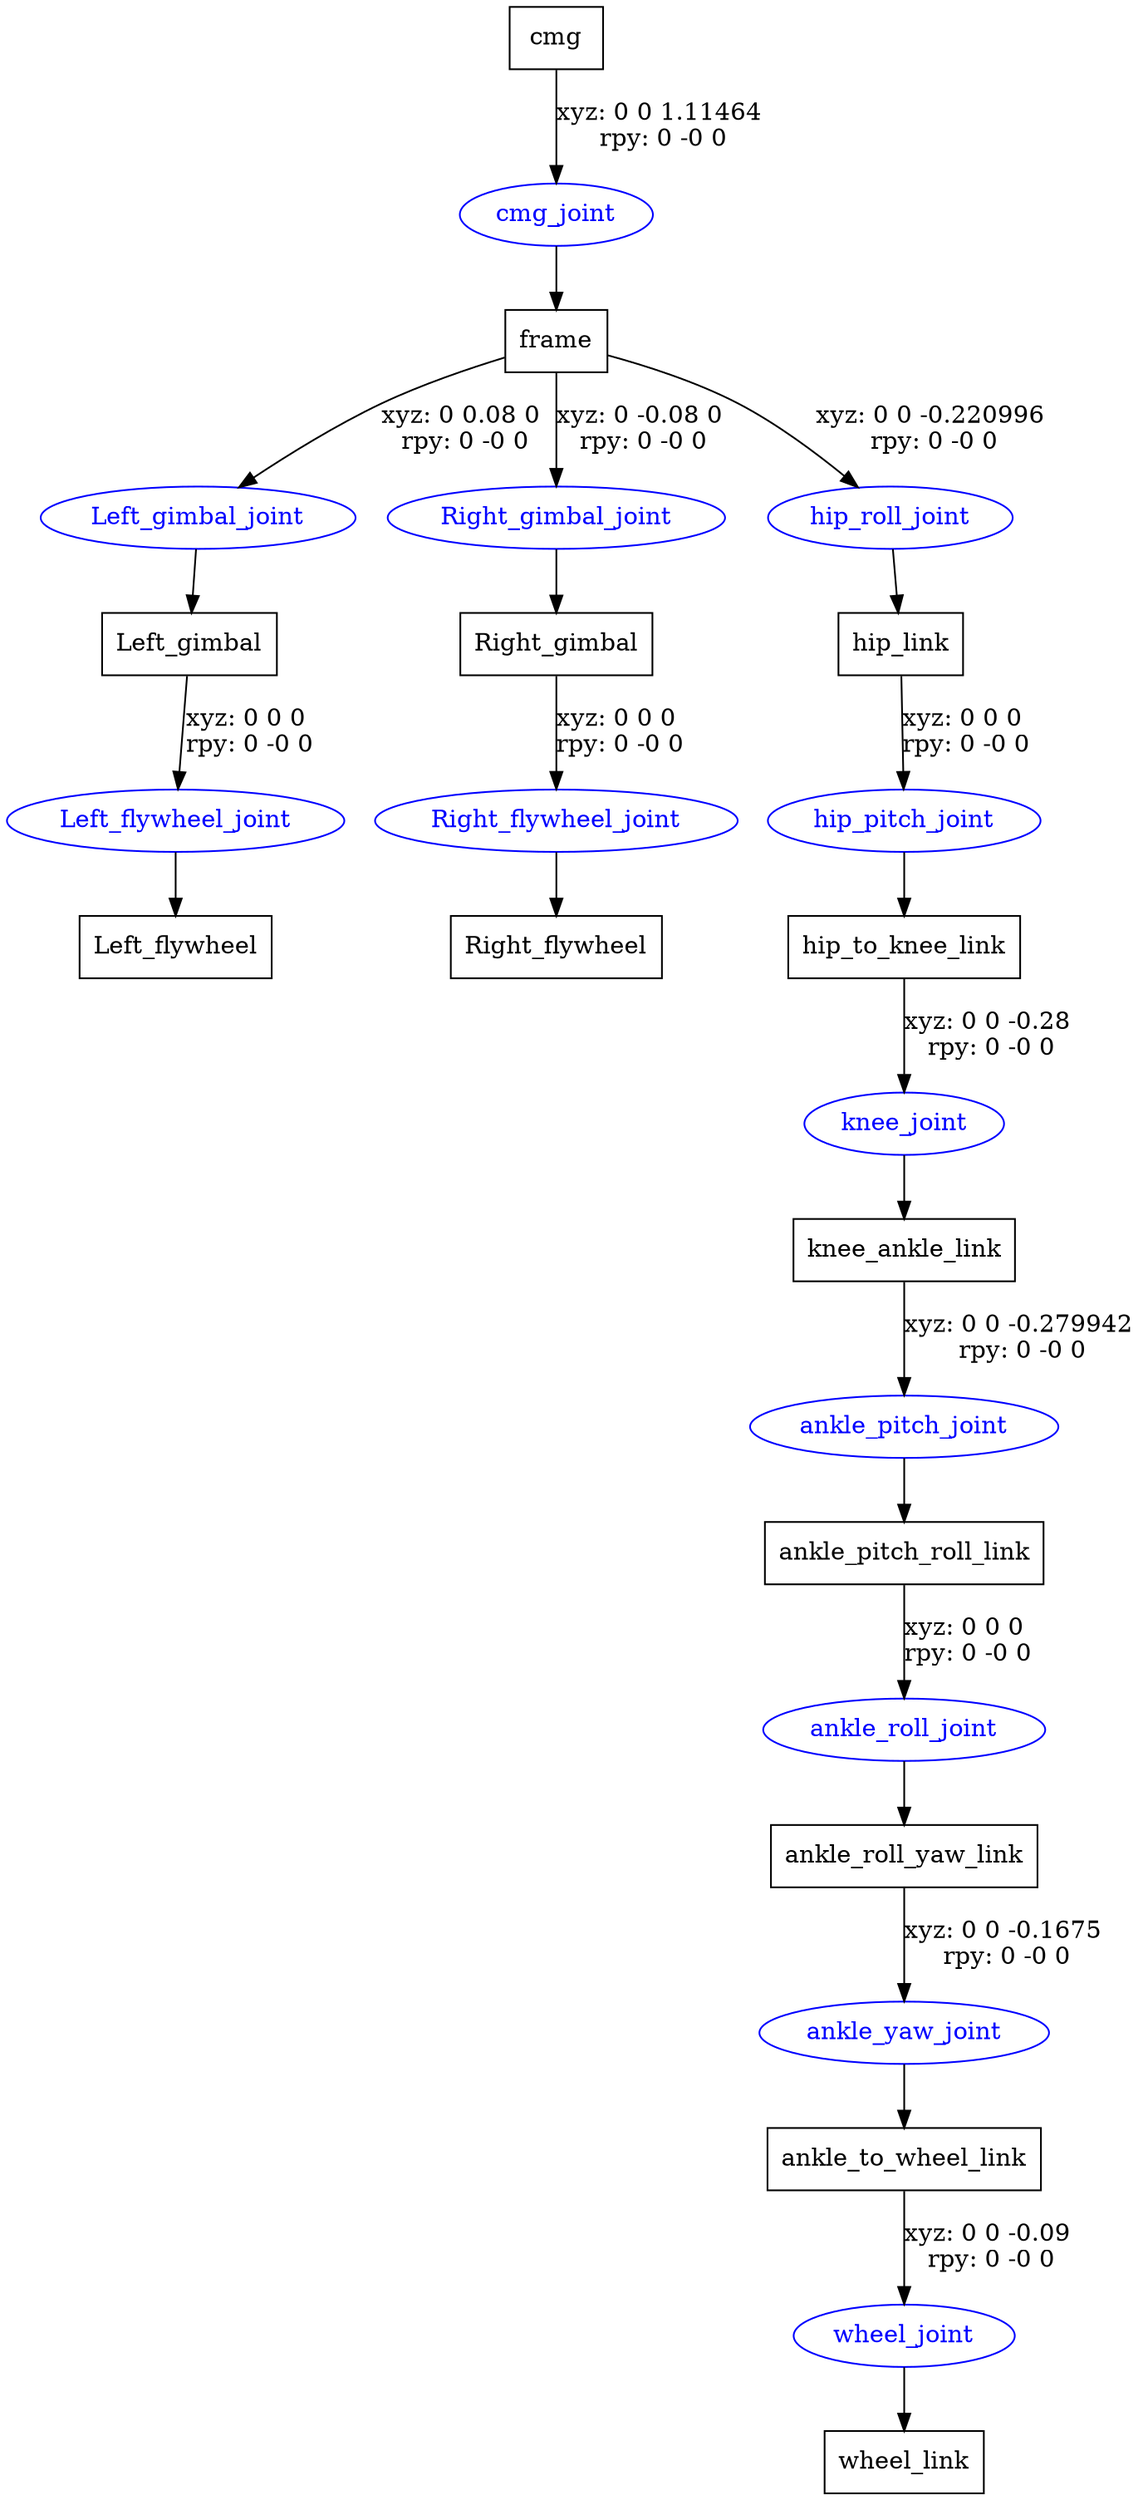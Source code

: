 digraph G {
node [shape=box];
"cmg" [label="cmg"];
"frame" [label="frame"];
"Left_gimbal" [label="Left_gimbal"];
"Left_flywheel" [label="Left_flywheel"];
"Right_gimbal" [label="Right_gimbal"];
"Right_flywheel" [label="Right_flywheel"];
"hip_link" [label="hip_link"];
"hip_to_knee_link" [label="hip_to_knee_link"];
"knee_ankle_link" [label="knee_ankle_link"];
"ankle_pitch_roll_link" [label="ankle_pitch_roll_link"];
"ankle_roll_yaw_link" [label="ankle_roll_yaw_link"];
"ankle_to_wheel_link" [label="ankle_to_wheel_link"];
"wheel_link" [label="wheel_link"];
node [shape=ellipse, color=blue, fontcolor=blue];
"cmg" -> "cmg_joint" [label="xyz: 0 0 1.11464 \nrpy: 0 -0 0"]
"cmg_joint" -> "frame"
"frame" -> "Left_gimbal_joint" [label="xyz: 0 0.08 0 \nrpy: 0 -0 0"]
"Left_gimbal_joint" -> "Left_gimbal"
"Left_gimbal" -> "Left_flywheel_joint" [label="xyz: 0 0 0 \nrpy: 0 -0 0"]
"Left_flywheel_joint" -> "Left_flywheel"
"frame" -> "Right_gimbal_joint" [label="xyz: 0 -0.08 0 \nrpy: 0 -0 0"]
"Right_gimbal_joint" -> "Right_gimbal"
"Right_gimbal" -> "Right_flywheel_joint" [label="xyz: 0 0 0 \nrpy: 0 -0 0"]
"Right_flywheel_joint" -> "Right_flywheel"
"frame" -> "hip_roll_joint" [label="xyz: 0 0 -0.220996 \nrpy: 0 -0 0"]
"hip_roll_joint" -> "hip_link"
"hip_link" -> "hip_pitch_joint" [label="xyz: 0 0 0 \nrpy: 0 -0 0"]
"hip_pitch_joint" -> "hip_to_knee_link"
"hip_to_knee_link" -> "knee_joint" [label="xyz: 0 0 -0.28 \nrpy: 0 -0 0"]
"knee_joint" -> "knee_ankle_link"
"knee_ankle_link" -> "ankle_pitch_joint" [label="xyz: 0 0 -0.279942 \nrpy: 0 -0 0"]
"ankle_pitch_joint" -> "ankle_pitch_roll_link"
"ankle_pitch_roll_link" -> "ankle_roll_joint" [label="xyz: 0 0 0 \nrpy: 0 -0 0"]
"ankle_roll_joint" -> "ankle_roll_yaw_link"
"ankle_roll_yaw_link" -> "ankle_yaw_joint" [label="xyz: 0 0 -0.1675 \nrpy: 0 -0 0"]
"ankle_yaw_joint" -> "ankle_to_wheel_link"
"ankle_to_wheel_link" -> "wheel_joint" [label="xyz: 0 0 -0.09 \nrpy: 0 -0 0"]
"wheel_joint" -> "wheel_link"
}
